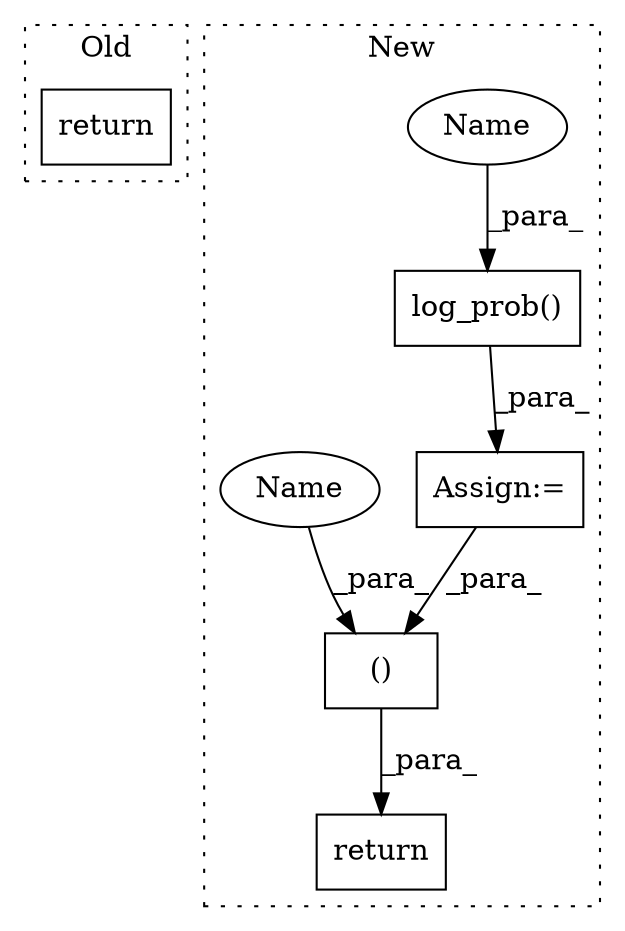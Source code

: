 digraph G {
subgraph cluster0 {
1 [label="return" a="93" s="985" l="7" shape="box"];
label = "Old";
style="dotted";
}
subgraph cluster1 {
2 [label="log_prob()" a="75" s="1361,1378" l="14,1" shape="box"];
3 [label="return" a="93" s="1388" l="7" shape="box"];
4 [label="Assign:=" a="68" s="1358" l="3" shape="box"];
5 [label="()" a="54" s="1398" l="27" shape="box"];
6 [label="Name" a="87" s="1375" l="3" shape="ellipse"];
7 [label="Name" a="87" s="1395" l="3" shape="ellipse"];
label = "New";
style="dotted";
}
2 -> 4 [label="_para_"];
4 -> 5 [label="_para_"];
5 -> 3 [label="_para_"];
6 -> 2 [label="_para_"];
7 -> 5 [label="_para_"];
}